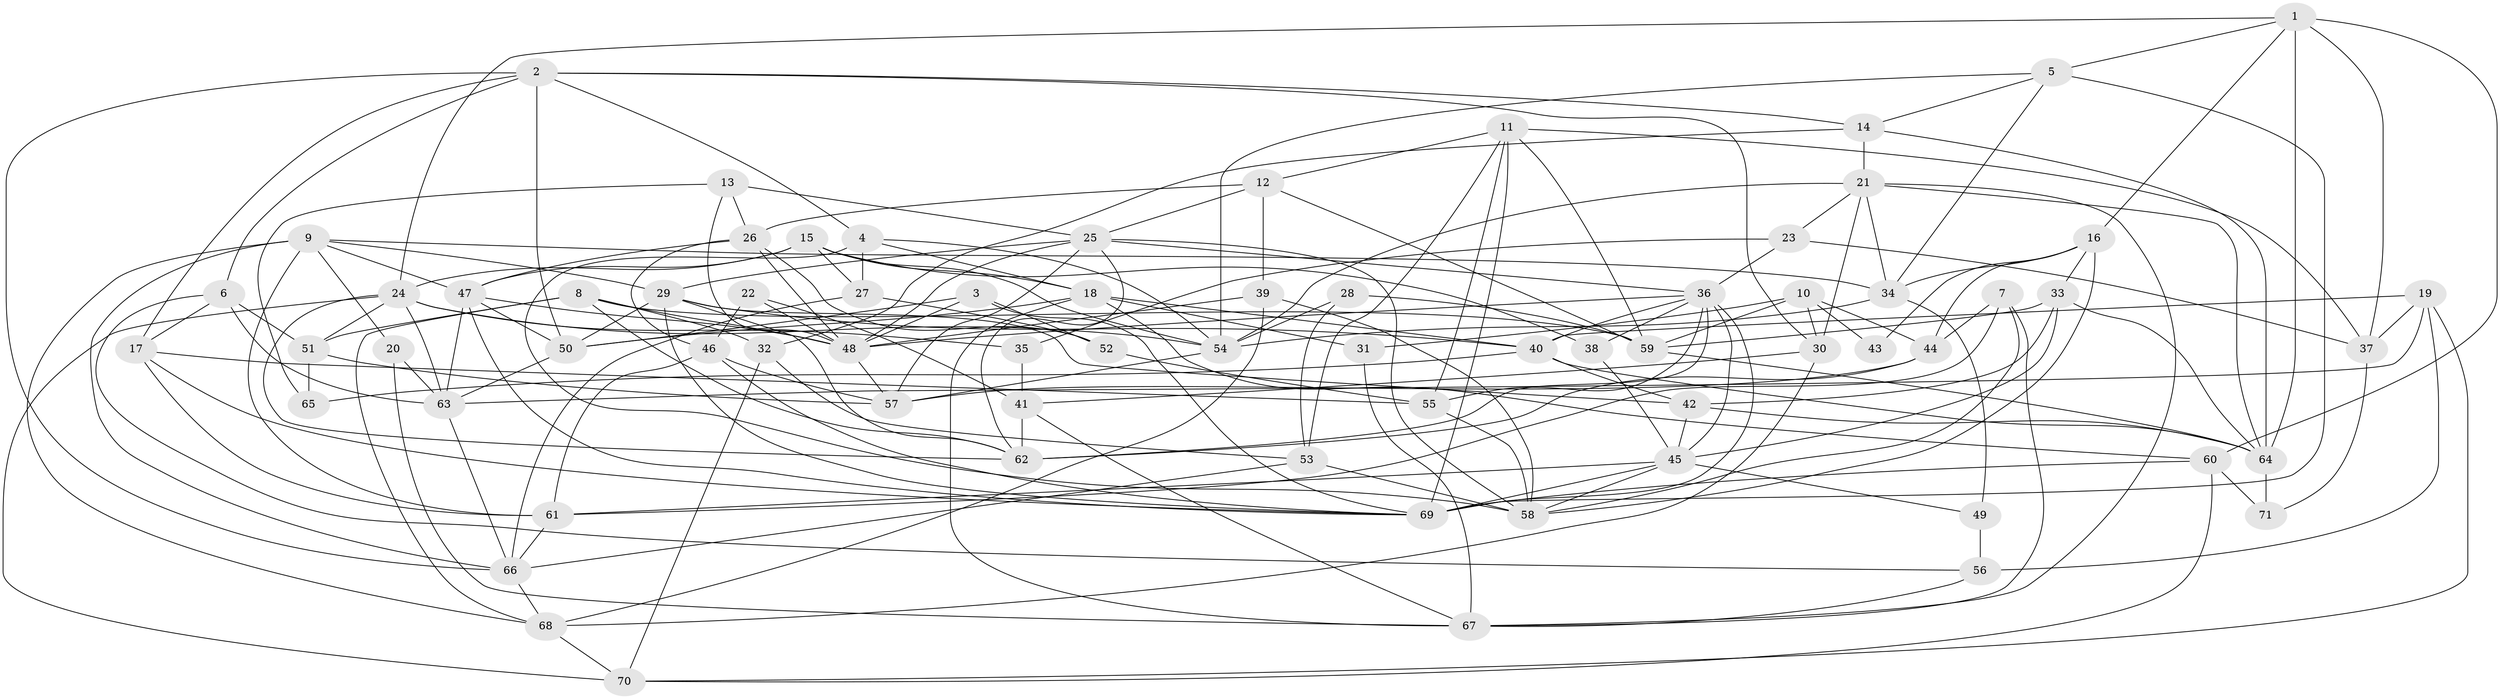// original degree distribution, {5: 0.24113475177304963, 4: 0.28368794326241137, 3: 0.24113475177304963, 6: 0.05673758865248227, 7: 0.014184397163120567, 2: 0.1347517730496454, 8: 0.028368794326241134}
// Generated by graph-tools (version 1.1) at 2025/02/03/09/25 03:02:08]
// undirected, 71 vertices, 196 edges
graph export_dot {
graph [start="1"]
  node [color=gray90,style=filled];
  1;
  2;
  3;
  4;
  5;
  6;
  7;
  8;
  9;
  10;
  11;
  12;
  13;
  14;
  15;
  16;
  17;
  18;
  19;
  20;
  21;
  22;
  23;
  24;
  25;
  26;
  27;
  28;
  29;
  30;
  31;
  32;
  33;
  34;
  35;
  36;
  37;
  38;
  39;
  40;
  41;
  42;
  43;
  44;
  45;
  46;
  47;
  48;
  49;
  50;
  51;
  52;
  53;
  54;
  55;
  56;
  57;
  58;
  59;
  60;
  61;
  62;
  63;
  64;
  65;
  66;
  67;
  68;
  69;
  70;
  71;
  1 -- 5 [weight=1.0];
  1 -- 16 [weight=1.0];
  1 -- 24 [weight=1.0];
  1 -- 37 [weight=1.0];
  1 -- 60 [weight=1.0];
  1 -- 64 [weight=2.0];
  2 -- 4 [weight=1.0];
  2 -- 6 [weight=1.0];
  2 -- 14 [weight=1.0];
  2 -- 17 [weight=1.0];
  2 -- 30 [weight=1.0];
  2 -- 50 [weight=1.0];
  2 -- 66 [weight=1.0];
  3 -- 48 [weight=1.0];
  3 -- 50 [weight=1.0];
  3 -- 52 [weight=1.0];
  3 -- 69 [weight=1.0];
  4 -- 18 [weight=1.0];
  4 -- 27 [weight=1.0];
  4 -- 54 [weight=1.0];
  4 -- 58 [weight=1.0];
  5 -- 14 [weight=1.0];
  5 -- 34 [weight=1.0];
  5 -- 54 [weight=1.0];
  5 -- 69 [weight=1.0];
  6 -- 17 [weight=1.0];
  6 -- 51 [weight=1.0];
  6 -- 56 [weight=1.0];
  6 -- 63 [weight=1.0];
  7 -- 44 [weight=1.0];
  7 -- 58 [weight=1.0];
  7 -- 61 [weight=1.0];
  7 -- 67 [weight=1.0];
  8 -- 32 [weight=1.0];
  8 -- 48 [weight=1.0];
  8 -- 51 [weight=1.0];
  8 -- 59 [weight=1.0];
  8 -- 62 [weight=1.0];
  8 -- 68 [weight=1.0];
  9 -- 20 [weight=1.0];
  9 -- 29 [weight=1.0];
  9 -- 34 [weight=1.0];
  9 -- 47 [weight=1.0];
  9 -- 61 [weight=1.0];
  9 -- 66 [weight=1.0];
  9 -- 68 [weight=1.0];
  10 -- 30 [weight=2.0];
  10 -- 31 [weight=1.0];
  10 -- 43 [weight=1.0];
  10 -- 44 [weight=1.0];
  10 -- 59 [weight=1.0];
  11 -- 12 [weight=1.0];
  11 -- 37 [weight=1.0];
  11 -- 53 [weight=1.0];
  11 -- 55 [weight=1.0];
  11 -- 59 [weight=1.0];
  11 -- 69 [weight=1.0];
  12 -- 25 [weight=1.0];
  12 -- 26 [weight=1.0];
  12 -- 39 [weight=1.0];
  12 -- 59 [weight=1.0];
  13 -- 25 [weight=1.0];
  13 -- 26 [weight=1.0];
  13 -- 48 [weight=1.0];
  13 -- 65 [weight=1.0];
  14 -- 21 [weight=2.0];
  14 -- 32 [weight=1.0];
  14 -- 64 [weight=1.0];
  15 -- 18 [weight=1.0];
  15 -- 24 [weight=1.0];
  15 -- 27 [weight=1.0];
  15 -- 38 [weight=1.0];
  15 -- 47 [weight=1.0];
  15 -- 54 [weight=1.0];
  16 -- 33 [weight=1.0];
  16 -- 34 [weight=1.0];
  16 -- 43 [weight=1.0];
  16 -- 44 [weight=1.0];
  16 -- 58 [weight=1.0];
  17 -- 55 [weight=1.0];
  17 -- 61 [weight=1.0];
  17 -- 69 [weight=1.0];
  18 -- 31 [weight=1.0];
  18 -- 40 [weight=1.0];
  18 -- 50 [weight=1.0];
  18 -- 60 [weight=1.0];
  18 -- 67 [weight=1.0];
  19 -- 37 [weight=1.0];
  19 -- 40 [weight=1.0];
  19 -- 56 [weight=1.0];
  19 -- 63 [weight=2.0];
  19 -- 70 [weight=1.0];
  20 -- 63 [weight=1.0];
  20 -- 67 [weight=1.0];
  21 -- 23 [weight=1.0];
  21 -- 30 [weight=1.0];
  21 -- 34 [weight=1.0];
  21 -- 54 [weight=1.0];
  21 -- 64 [weight=1.0];
  21 -- 67 [weight=1.0];
  22 -- 41 [weight=1.0];
  22 -- 46 [weight=1.0];
  22 -- 48 [weight=1.0];
  23 -- 35 [weight=1.0];
  23 -- 36 [weight=2.0];
  23 -- 37 [weight=1.0];
  24 -- 35 [weight=1.0];
  24 -- 51 [weight=1.0];
  24 -- 54 [weight=1.0];
  24 -- 62 [weight=1.0];
  24 -- 63 [weight=1.0];
  24 -- 70 [weight=1.0];
  25 -- 29 [weight=1.0];
  25 -- 36 [weight=1.0];
  25 -- 48 [weight=1.0];
  25 -- 57 [weight=1.0];
  25 -- 58 [weight=1.0];
  25 -- 62 [weight=1.0];
  26 -- 46 [weight=1.0];
  26 -- 47 [weight=1.0];
  26 -- 48 [weight=1.0];
  26 -- 52 [weight=1.0];
  27 -- 52 [weight=1.0];
  27 -- 66 [weight=1.0];
  28 -- 53 [weight=1.0];
  28 -- 54 [weight=1.0];
  28 -- 59 [weight=1.0];
  29 -- 40 [weight=1.0];
  29 -- 42 [weight=1.0];
  29 -- 50 [weight=1.0];
  29 -- 62 [weight=1.0];
  29 -- 69 [weight=1.0];
  30 -- 41 [weight=1.0];
  30 -- 68 [weight=1.0];
  31 -- 67 [weight=1.0];
  32 -- 53 [weight=1.0];
  32 -- 70 [weight=1.0];
  33 -- 42 [weight=1.0];
  33 -- 45 [weight=1.0];
  33 -- 59 [weight=1.0];
  33 -- 64 [weight=1.0];
  34 -- 49 [weight=1.0];
  34 -- 54 [weight=1.0];
  35 -- 41 [weight=1.0];
  36 -- 38 [weight=1.0];
  36 -- 40 [weight=1.0];
  36 -- 45 [weight=1.0];
  36 -- 48 [weight=1.0];
  36 -- 55 [weight=1.0];
  36 -- 62 [weight=1.0];
  36 -- 69 [weight=2.0];
  37 -- 71 [weight=1.0];
  38 -- 45 [weight=1.0];
  39 -- 48 [weight=1.0];
  39 -- 58 [weight=1.0];
  39 -- 68 [weight=1.0];
  40 -- 42 [weight=1.0];
  40 -- 64 [weight=2.0];
  40 -- 65 [weight=2.0];
  41 -- 62 [weight=1.0];
  41 -- 67 [weight=1.0];
  42 -- 45 [weight=1.0];
  42 -- 64 [weight=1.0];
  44 -- 57 [weight=1.0];
  44 -- 62 [weight=1.0];
  45 -- 49 [weight=1.0];
  45 -- 58 [weight=1.0];
  45 -- 61 [weight=1.0];
  45 -- 69 [weight=1.0];
  46 -- 57 [weight=1.0];
  46 -- 61 [weight=1.0];
  46 -- 69 [weight=1.0];
  47 -- 48 [weight=1.0];
  47 -- 50 [weight=1.0];
  47 -- 63 [weight=1.0];
  47 -- 69 [weight=1.0];
  48 -- 57 [weight=1.0];
  49 -- 56 [weight=1.0];
  50 -- 63 [weight=1.0];
  51 -- 57 [weight=1.0];
  51 -- 65 [weight=1.0];
  52 -- 55 [weight=1.0];
  53 -- 58 [weight=2.0];
  53 -- 66 [weight=1.0];
  54 -- 57 [weight=2.0];
  55 -- 58 [weight=1.0];
  56 -- 67 [weight=1.0];
  59 -- 64 [weight=1.0];
  60 -- 69 [weight=2.0];
  60 -- 70 [weight=1.0];
  60 -- 71 [weight=1.0];
  61 -- 66 [weight=1.0];
  63 -- 66 [weight=1.0];
  64 -- 71 [weight=1.0];
  66 -- 68 [weight=1.0];
  68 -- 70 [weight=1.0];
}
